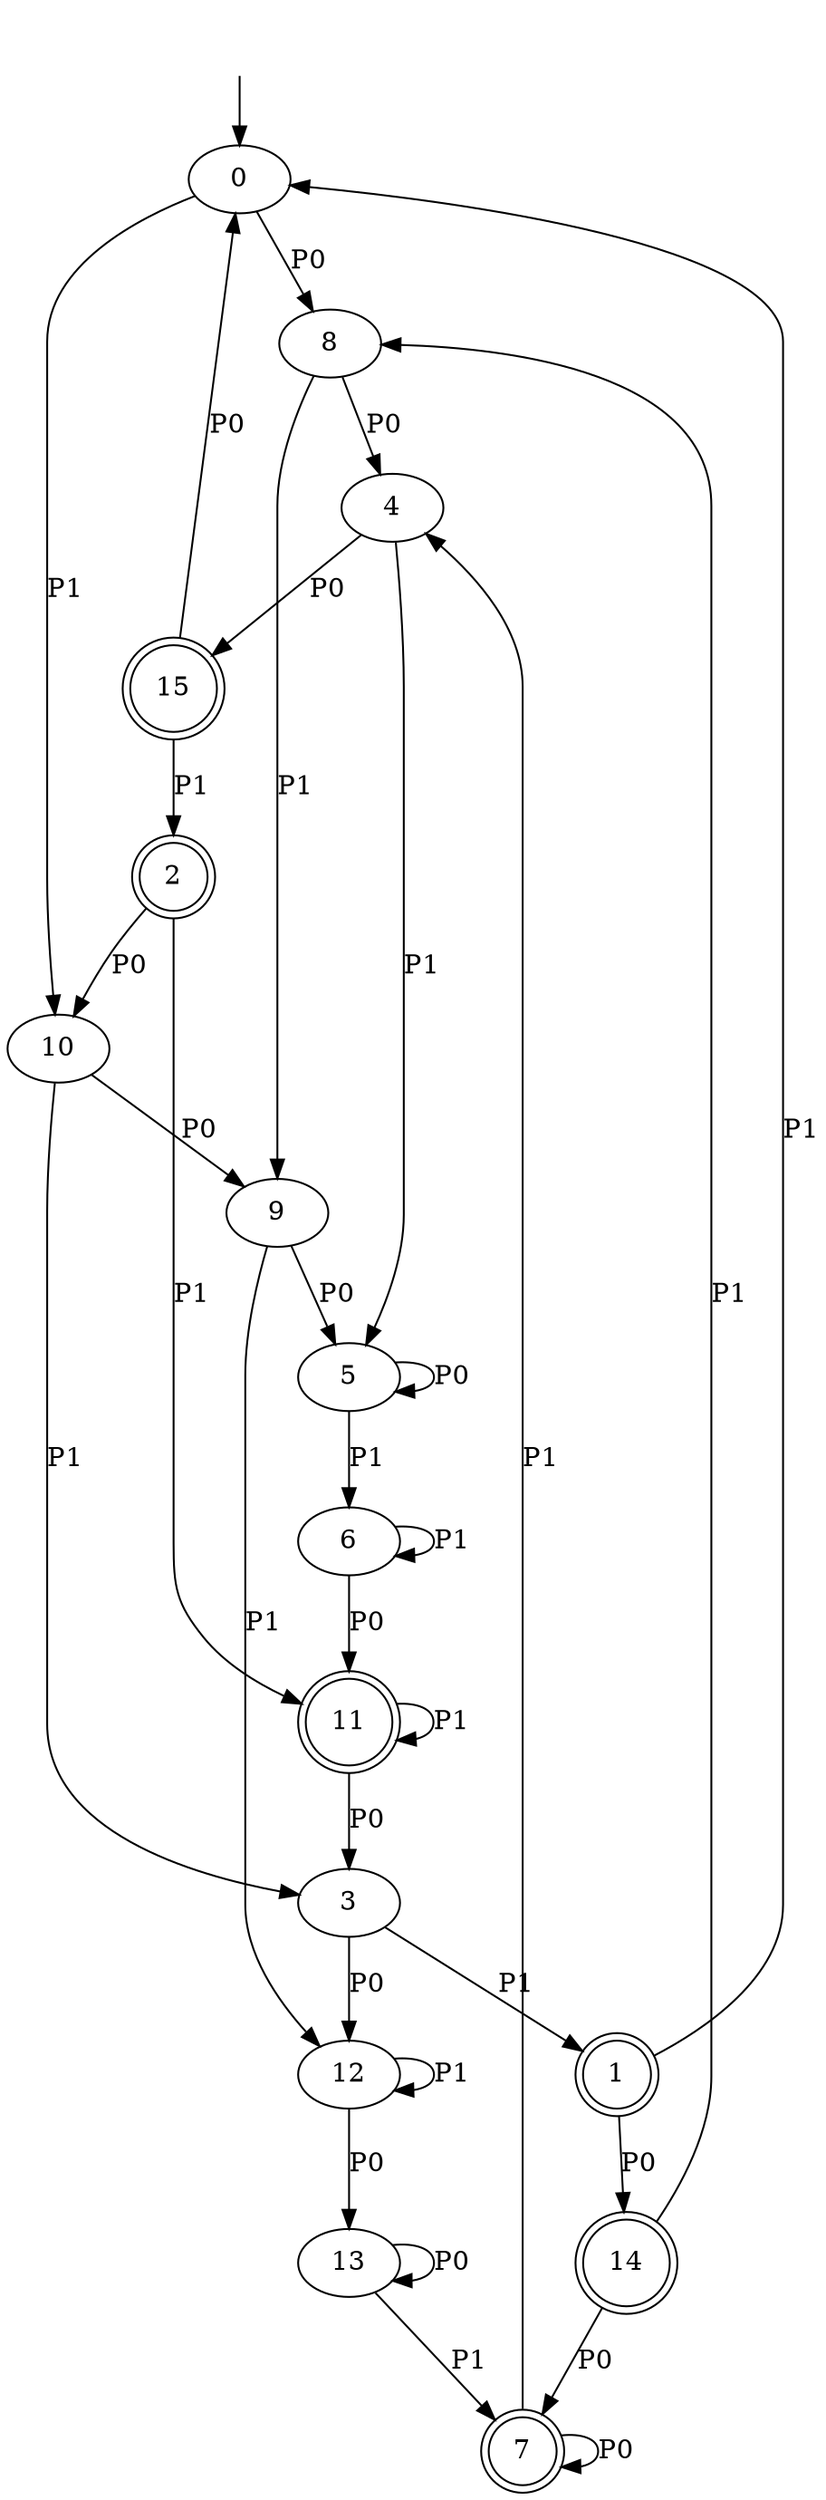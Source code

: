 digraph M {
0 [label="0"];
1 [label="1", shape=doublecircle];
2 [label="2", shape=doublecircle];
3 [label="3"];
4 [label="4"];
5 [label="5"];
6 [label="6"];
7 [label="7", shape=doublecircle];
8 [label="8"];
9 [label="9"];
10 [label="10"];
11 [label="11", shape=doublecircle];
12 [label="12"];
13 [label="13"];
14 [label="14", shape=doublecircle];
15 [label="15", shape=doublecircle];
0 -> 10  [label="P1"];
0 -> 8  [label="P0"];
1 -> 0  [label="P1"];
1 -> 14  [label="P0"];
2 -> 11  [label="P1"];
2 -> 10  [label="P0"];
3 -> 1  [label="P1"];
3 -> 12  [label="P0"];
4 -> 5  [label="P1"];
4 -> 15  [label="P0"];
5 -> 6  [label="P1"];
5 -> 5  [label="P0"];
6 -> 6  [label="P1"];
6 -> 11  [label="P0"];
7 -> 4  [label="P1"];
7 -> 7  [label="P0"];
8 -> 9  [label="P1"];
8 -> 4  [label="P0"];
9 -> 12  [label="P1"];
9 -> 5  [label="P0"];
10 -> 3  [label="P1"];
10 -> 9  [label="P0"];
11 -> 11  [label="P1"];
11 -> 3  [label="P0"];
12 -> 12  [label="P1"];
12 -> 13  [label="P0"];
13 -> 7  [label="P1"];
13 -> 13  [label="P0"];
14 -> 8  [label="P1"];
14 -> 7  [label="P0"];
15 -> 2  [label="P1"];
15 -> 0  [label="P0"];
__start0 [label="", shape=none];
__start0 -> 0  [label=""];
}
